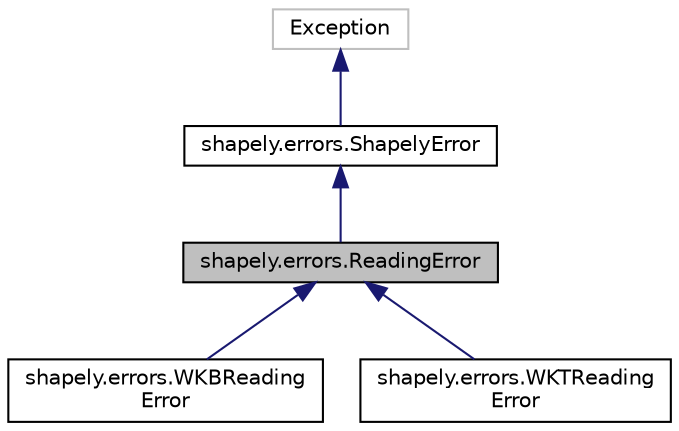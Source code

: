 digraph "shapely.errors.ReadingError"
{
 // LATEX_PDF_SIZE
  edge [fontname="Helvetica",fontsize="10",labelfontname="Helvetica",labelfontsize="10"];
  node [fontname="Helvetica",fontsize="10",shape=record];
  Node1 [label="shapely.errors.ReadingError",height=0.2,width=0.4,color="black", fillcolor="grey75", style="filled", fontcolor="black",tooltip=" "];
  Node2 -> Node1 [dir="back",color="midnightblue",fontsize="10",style="solid"];
  Node2 [label="shapely.errors.ShapelyError",height=0.2,width=0.4,color="black", fillcolor="white", style="filled",URL="$classshapely_1_1errors_1_1_shapely_error.html",tooltip=" "];
  Node3 -> Node2 [dir="back",color="midnightblue",fontsize="10",style="solid"];
  Node3 [label="Exception",height=0.2,width=0.4,color="grey75", fillcolor="white", style="filled",tooltip=" "];
  Node1 -> Node4 [dir="back",color="midnightblue",fontsize="10",style="solid"];
  Node4 [label="shapely.errors.WKBReading\lError",height=0.2,width=0.4,color="black", fillcolor="white", style="filled",URL="$classshapely_1_1errors_1_1_w_k_b_reading_error.html",tooltip=" "];
  Node1 -> Node5 [dir="back",color="midnightblue",fontsize="10",style="solid"];
  Node5 [label="shapely.errors.WKTReading\lError",height=0.2,width=0.4,color="black", fillcolor="white", style="filled",URL="$classshapely_1_1errors_1_1_w_k_t_reading_error.html",tooltip=" "];
}
